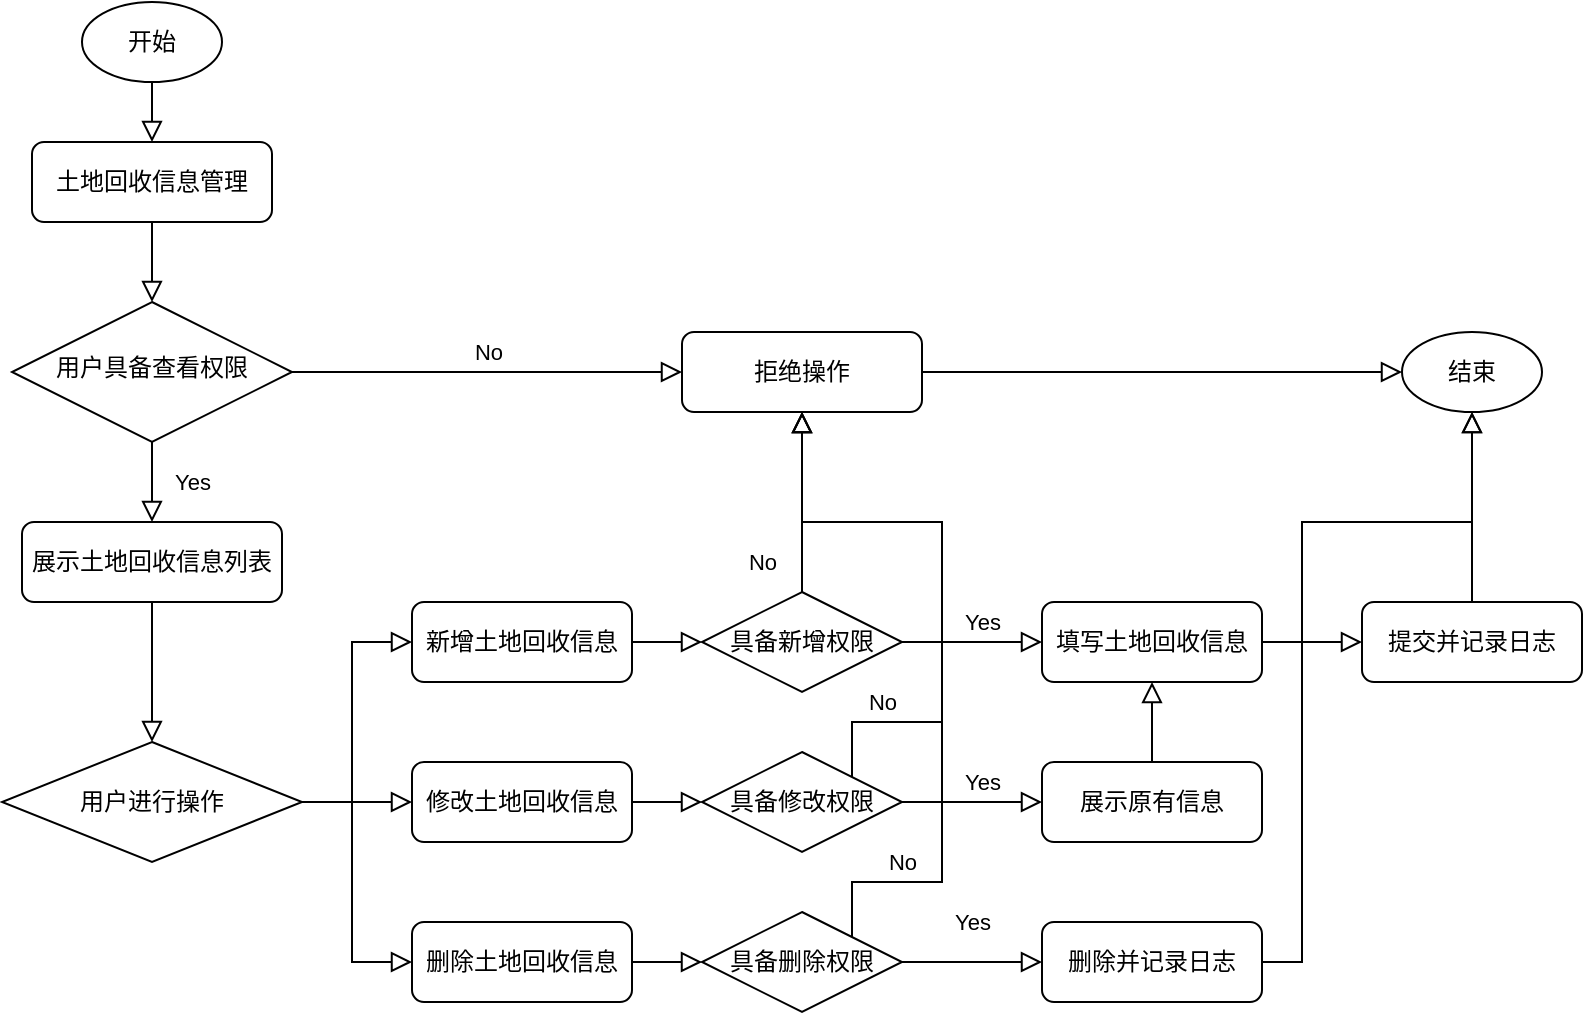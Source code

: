 <mxfile version="20.0.3" type="github" pages="2">
  <diagram id="C5RBs43oDa-KdzZeNtuy" name="Page-1">
    <mxGraphModel dx="782" dy="436" grid="1" gridSize="10" guides="1" tooltips="1" connect="1" arrows="1" fold="1" page="1" pageScale="1" pageWidth="827" pageHeight="1169" math="0" shadow="0">
      <root>
        <mxCell id="WIyWlLk6GJQsqaUBKTNV-0" />
        <mxCell id="WIyWlLk6GJQsqaUBKTNV-1" parent="WIyWlLk6GJQsqaUBKTNV-0" />
        <mxCell id="WIyWlLk6GJQsqaUBKTNV-2" value="" style="rounded=0;html=1;jettySize=auto;orthogonalLoop=1;fontSize=11;endArrow=block;endFill=0;endSize=8;strokeWidth=1;shadow=0;labelBackgroundColor=none;edgeStyle=orthogonalEdgeStyle;" parent="WIyWlLk6GJQsqaUBKTNV-1" source="WIyWlLk6GJQsqaUBKTNV-3" target="WIyWlLk6GJQsqaUBKTNV-6" edge="1">
          <mxGeometry relative="1" as="geometry" />
        </mxCell>
        <mxCell id="WIyWlLk6GJQsqaUBKTNV-3" value="土地回收信息管理" style="rounded=1;whiteSpace=wrap;html=1;fontSize=12;glass=0;strokeWidth=1;shadow=0;" parent="WIyWlLk6GJQsqaUBKTNV-1" vertex="1">
          <mxGeometry x="45" y="70" width="120" height="40" as="geometry" />
        </mxCell>
        <mxCell id="WIyWlLk6GJQsqaUBKTNV-4" value="Yes" style="rounded=0;html=1;jettySize=auto;orthogonalLoop=1;fontSize=11;endArrow=block;endFill=0;endSize=8;strokeWidth=1;shadow=0;labelBackgroundColor=none;edgeStyle=orthogonalEdgeStyle;entryX=0.5;entryY=0;entryDx=0;entryDy=0;" parent="WIyWlLk6GJQsqaUBKTNV-1" source="WIyWlLk6GJQsqaUBKTNV-6" target="WIyWlLk6GJQsqaUBKTNV-11" edge="1">
          <mxGeometry y="20" relative="1" as="geometry">
            <mxPoint as="offset" />
            <mxPoint x="105" y="270.0" as="targetPoint" />
          </mxGeometry>
        </mxCell>
        <mxCell id="WIyWlLk6GJQsqaUBKTNV-5" value="No" style="edgeStyle=orthogonalEdgeStyle;rounded=0;html=1;jettySize=auto;orthogonalLoop=1;fontSize=11;endArrow=block;endFill=0;endSize=8;strokeWidth=1;shadow=0;labelBackgroundColor=none;" parent="WIyWlLk6GJQsqaUBKTNV-1" source="WIyWlLk6GJQsqaUBKTNV-6" target="WIyWlLk6GJQsqaUBKTNV-7" edge="1">
          <mxGeometry y="10" relative="1" as="geometry">
            <mxPoint as="offset" />
          </mxGeometry>
        </mxCell>
        <mxCell id="WIyWlLk6GJQsqaUBKTNV-6" value="用户具备查看权限" style="rhombus;whiteSpace=wrap;html=1;shadow=0;fontFamily=Helvetica;fontSize=12;align=center;strokeWidth=1;spacing=6;spacingTop=-4;" parent="WIyWlLk6GJQsqaUBKTNV-1" vertex="1">
          <mxGeometry x="35" y="150" width="140" height="70" as="geometry" />
        </mxCell>
        <mxCell id="WIyWlLk6GJQsqaUBKTNV-7" value="拒绝操作" style="rounded=1;whiteSpace=wrap;html=1;fontSize=12;glass=0;strokeWidth=1;shadow=0;" parent="WIyWlLk6GJQsqaUBKTNV-1" vertex="1">
          <mxGeometry x="370" y="165" width="120" height="40" as="geometry" />
        </mxCell>
        <mxCell id="WIyWlLk6GJQsqaUBKTNV-11" value="展示土地回收信息列表" style="rounded=1;whiteSpace=wrap;html=1;fontSize=12;glass=0;strokeWidth=1;shadow=0;" parent="WIyWlLk6GJQsqaUBKTNV-1" vertex="1">
          <mxGeometry x="40" y="260" width="130" height="40" as="geometry" />
        </mxCell>
        <mxCell id="LCtXw3wCYbTiEyA-j1we-2" value="" style="rounded=0;html=1;jettySize=auto;orthogonalLoop=1;fontSize=11;endArrow=block;endFill=0;endSize=8;strokeWidth=1;shadow=0;labelBackgroundColor=none;edgeStyle=orthogonalEdgeStyle;exitX=0.5;exitY=1;exitDx=0;exitDy=0;" parent="WIyWlLk6GJQsqaUBKTNV-1" source="WIyWlLk6GJQsqaUBKTNV-11" target="LCtXw3wCYbTiEyA-j1we-3" edge="1">
          <mxGeometry relative="1" as="geometry">
            <mxPoint x="125" y="120" as="sourcePoint" />
            <mxPoint x="105" y="350" as="targetPoint" />
          </mxGeometry>
        </mxCell>
        <mxCell id="LCtXw3wCYbTiEyA-j1we-3" value="用户进行操作" style="rhombus;whiteSpace=wrap;html=1;" parent="WIyWlLk6GJQsqaUBKTNV-1" vertex="1">
          <mxGeometry x="30" y="370" width="150" height="60" as="geometry" />
        </mxCell>
        <mxCell id="LCtXw3wCYbTiEyA-j1we-4" value="新增土地回收信息" style="rounded=1;whiteSpace=wrap;html=1;" parent="WIyWlLk6GJQsqaUBKTNV-1" vertex="1">
          <mxGeometry x="235" y="300" width="110" height="40" as="geometry" />
        </mxCell>
        <mxCell id="LCtXw3wCYbTiEyA-j1we-6" value="修改土地回收信息" style="rounded=1;whiteSpace=wrap;html=1;" parent="WIyWlLk6GJQsqaUBKTNV-1" vertex="1">
          <mxGeometry x="235" y="380" width="110" height="40" as="geometry" />
        </mxCell>
        <mxCell id="LCtXw3wCYbTiEyA-j1we-7" value="删除土地回收信息" style="rounded=1;whiteSpace=wrap;html=1;" parent="WIyWlLk6GJQsqaUBKTNV-1" vertex="1">
          <mxGeometry x="235" y="460" width="110" height="40" as="geometry" />
        </mxCell>
        <mxCell id="LCtXw3wCYbTiEyA-j1we-9" value="" style="rounded=0;html=1;jettySize=auto;orthogonalLoop=1;fontSize=11;endArrow=block;endFill=0;endSize=8;strokeWidth=1;shadow=0;labelBackgroundColor=none;edgeStyle=orthogonalEdgeStyle;exitX=1;exitY=0.5;exitDx=0;exitDy=0;entryX=0;entryY=0.5;entryDx=0;entryDy=0;" parent="WIyWlLk6GJQsqaUBKTNV-1" source="LCtXw3wCYbTiEyA-j1we-3" target="LCtXw3wCYbTiEyA-j1we-4" edge="1">
          <mxGeometry relative="1" as="geometry">
            <mxPoint x="115" y="310.0" as="sourcePoint" />
            <mxPoint x="115" y="360.0" as="targetPoint" />
            <Array as="points">
              <mxPoint x="205" y="400" />
              <mxPoint x="205" y="320" />
            </Array>
          </mxGeometry>
        </mxCell>
        <mxCell id="LCtXw3wCYbTiEyA-j1we-10" value="" style="rounded=0;html=1;jettySize=auto;orthogonalLoop=1;fontSize=11;endArrow=block;endFill=0;endSize=8;strokeWidth=1;shadow=0;labelBackgroundColor=none;edgeStyle=orthogonalEdgeStyle;exitX=1;exitY=0.5;exitDx=0;exitDy=0;entryX=0;entryY=0.5;entryDx=0;entryDy=0;" parent="WIyWlLk6GJQsqaUBKTNV-1" source="LCtXw3wCYbTiEyA-j1we-3" target="LCtXw3wCYbTiEyA-j1we-6" edge="1">
          <mxGeometry relative="1" as="geometry">
            <mxPoint x="190" y="390.0" as="sourcePoint" />
            <mxPoint x="210" y="410" as="targetPoint" />
            <Array as="points">
              <mxPoint x="200" y="400" />
              <mxPoint x="200" y="400" />
            </Array>
          </mxGeometry>
        </mxCell>
        <mxCell id="LCtXw3wCYbTiEyA-j1we-11" value="" style="rounded=0;html=1;jettySize=auto;orthogonalLoop=1;fontSize=11;endArrow=block;endFill=0;endSize=8;strokeWidth=1;shadow=0;labelBackgroundColor=none;edgeStyle=orthogonalEdgeStyle;exitX=1;exitY=0.5;exitDx=0;exitDy=0;entryX=0;entryY=0.5;entryDx=0;entryDy=0;" parent="WIyWlLk6GJQsqaUBKTNV-1" source="LCtXw3wCYbTiEyA-j1we-3" target="LCtXw3wCYbTiEyA-j1we-7" edge="1">
          <mxGeometry relative="1" as="geometry">
            <mxPoint x="190" y="390.0" as="sourcePoint" />
            <mxPoint x="245" y="390.0" as="targetPoint" />
            <Array as="points">
              <mxPoint x="205" y="400" />
              <mxPoint x="205" y="480" />
            </Array>
          </mxGeometry>
        </mxCell>
        <mxCell id="LCtXw3wCYbTiEyA-j1we-13" value="具备新增权限" style="rhombus;whiteSpace=wrap;html=1;" parent="WIyWlLk6GJQsqaUBKTNV-1" vertex="1">
          <mxGeometry x="380" y="295" width="100" height="50" as="geometry" />
        </mxCell>
        <mxCell id="LCtXw3wCYbTiEyA-j1we-15" value="具备修改权限" style="rhombus;whiteSpace=wrap;html=1;" parent="WIyWlLk6GJQsqaUBKTNV-1" vertex="1">
          <mxGeometry x="380" y="375" width="100" height="50" as="geometry" />
        </mxCell>
        <mxCell id="LCtXw3wCYbTiEyA-j1we-16" value="具备删除权限" style="rhombus;whiteSpace=wrap;html=1;" parent="WIyWlLk6GJQsqaUBKTNV-1" vertex="1">
          <mxGeometry x="380" y="455" width="100" height="50" as="geometry" />
        </mxCell>
        <mxCell id="LCtXw3wCYbTiEyA-j1we-17" value="" style="rounded=0;html=1;jettySize=auto;orthogonalLoop=1;fontSize=11;endArrow=block;endFill=0;endSize=8;strokeWidth=1;shadow=0;labelBackgroundColor=none;edgeStyle=orthogonalEdgeStyle;exitX=1;exitY=0.5;exitDx=0;exitDy=0;entryX=0;entryY=0.5;entryDx=0;entryDy=0;" parent="WIyWlLk6GJQsqaUBKTNV-1" source="LCtXw3wCYbTiEyA-j1we-4" target="LCtXw3wCYbTiEyA-j1we-13" edge="1">
          <mxGeometry relative="1" as="geometry">
            <mxPoint x="190" y="390.0" as="sourcePoint" />
            <mxPoint x="245" y="390.0" as="targetPoint" />
            <Array as="points">
              <mxPoint x="355" y="320" />
              <mxPoint x="355" y="320" />
            </Array>
          </mxGeometry>
        </mxCell>
        <mxCell id="LCtXw3wCYbTiEyA-j1we-18" value="" style="rounded=0;html=1;jettySize=auto;orthogonalLoop=1;fontSize=11;endArrow=block;endFill=0;endSize=8;strokeWidth=1;shadow=0;labelBackgroundColor=none;edgeStyle=orthogonalEdgeStyle;exitX=1;exitY=0.5;exitDx=0;exitDy=0;" parent="WIyWlLk6GJQsqaUBKTNV-1" source="LCtXw3wCYbTiEyA-j1we-6" target="LCtXw3wCYbTiEyA-j1we-15" edge="1">
          <mxGeometry relative="1" as="geometry">
            <mxPoint x="355.0" y="330.0" as="sourcePoint" />
            <mxPoint x="375" y="380" as="targetPoint" />
            <Array as="points" />
          </mxGeometry>
        </mxCell>
        <mxCell id="LCtXw3wCYbTiEyA-j1we-19" value="" style="rounded=0;html=1;jettySize=auto;orthogonalLoop=1;fontSize=11;endArrow=block;endFill=0;endSize=8;strokeWidth=1;shadow=0;labelBackgroundColor=none;edgeStyle=orthogonalEdgeStyle;exitX=1;exitY=0.5;exitDx=0;exitDy=0;entryX=0;entryY=0.5;entryDx=0;entryDy=0;" parent="WIyWlLk6GJQsqaUBKTNV-1" source="LCtXw3wCYbTiEyA-j1we-7" target="LCtXw3wCYbTiEyA-j1we-16" edge="1">
          <mxGeometry relative="1" as="geometry">
            <mxPoint x="365.0" y="340.0" as="sourcePoint" />
            <mxPoint x="395.0" y="340.0" as="targetPoint" />
            <Array as="points">
              <mxPoint x="360" y="480" />
              <mxPoint x="360" y="480" />
            </Array>
          </mxGeometry>
        </mxCell>
        <mxCell id="LCtXw3wCYbTiEyA-j1we-22" value="展示原有信息" style="rounded=1;whiteSpace=wrap;html=1;" parent="WIyWlLk6GJQsqaUBKTNV-1" vertex="1">
          <mxGeometry x="550" y="380" width="110" height="40" as="geometry" />
        </mxCell>
        <mxCell id="LCtXw3wCYbTiEyA-j1we-23" value="Yes" style="rounded=0;html=1;jettySize=auto;orthogonalLoop=1;fontSize=11;endArrow=block;endFill=0;endSize=8;strokeWidth=1;shadow=0;labelBackgroundColor=none;edgeStyle=orthogonalEdgeStyle;entryX=0;entryY=0.5;entryDx=0;entryDy=0;exitX=1;exitY=0.5;exitDx=0;exitDy=0;" parent="WIyWlLk6GJQsqaUBKTNV-1" source="LCtXw3wCYbTiEyA-j1we-15" target="LCtXw3wCYbTiEyA-j1we-22" edge="1">
          <mxGeometry x="0.143" y="10" relative="1" as="geometry">
            <mxPoint as="offset" />
            <mxPoint x="115" y="230" as="sourcePoint" />
            <mxPoint x="115" y="270.0" as="targetPoint" />
          </mxGeometry>
        </mxCell>
        <mxCell id="LCtXw3wCYbTiEyA-j1we-24" value="删除并记录日志" style="rounded=1;whiteSpace=wrap;html=1;" parent="WIyWlLk6GJQsqaUBKTNV-1" vertex="1">
          <mxGeometry x="550" y="460" width="110" height="40" as="geometry" />
        </mxCell>
        <mxCell id="LCtXw3wCYbTiEyA-j1we-25" value="Yes" style="rounded=0;html=1;jettySize=auto;orthogonalLoop=1;fontSize=11;endArrow=block;endFill=0;endSize=8;strokeWidth=1;shadow=0;labelBackgroundColor=none;edgeStyle=orthogonalEdgeStyle;entryX=0;entryY=0.5;entryDx=0;entryDy=0;exitX=1;exitY=0.5;exitDx=0;exitDy=0;" parent="WIyWlLk6GJQsqaUBKTNV-1" source="LCtXw3wCYbTiEyA-j1we-16" target="LCtXw3wCYbTiEyA-j1we-24" edge="1">
          <mxGeometry y="20" relative="1" as="geometry">
            <mxPoint as="offset" />
            <mxPoint x="490.0" y="405.0" as="sourcePoint" />
            <mxPoint x="560.0" y="405.0" as="targetPoint" />
          </mxGeometry>
        </mxCell>
        <mxCell id="LCtXw3wCYbTiEyA-j1we-26" value="填写土地回收信息" style="rounded=1;whiteSpace=wrap;html=1;" parent="WIyWlLk6GJQsqaUBKTNV-1" vertex="1">
          <mxGeometry x="550" y="300" width="110" height="40" as="geometry" />
        </mxCell>
        <mxCell id="LCtXw3wCYbTiEyA-j1we-27" value="" style="rounded=0;html=1;jettySize=auto;orthogonalLoop=1;fontSize=11;endArrow=block;endFill=0;endSize=8;strokeWidth=1;shadow=0;labelBackgroundColor=none;edgeStyle=orthogonalEdgeStyle;exitX=0.5;exitY=0;exitDx=0;exitDy=0;entryX=0.5;entryY=1;entryDx=0;entryDy=0;" parent="WIyWlLk6GJQsqaUBKTNV-1" source="LCtXw3wCYbTiEyA-j1we-22" target="LCtXw3wCYbTiEyA-j1we-26" edge="1">
          <mxGeometry relative="1" as="geometry">
            <mxPoint x="355.0" y="330.0" as="sourcePoint" />
            <mxPoint x="740" y="400" as="targetPoint" />
            <Array as="points">
              <mxPoint x="605" y="370" />
              <mxPoint x="605" y="370" />
            </Array>
          </mxGeometry>
        </mxCell>
        <mxCell id="LCtXw3wCYbTiEyA-j1we-28" value="Yes" style="rounded=0;html=1;jettySize=auto;orthogonalLoop=1;fontSize=11;endArrow=block;endFill=0;endSize=8;strokeWidth=1;shadow=0;labelBackgroundColor=none;edgeStyle=orthogonalEdgeStyle;entryX=0;entryY=0.5;entryDx=0;entryDy=0;exitX=1;exitY=0.5;exitDx=0;exitDy=0;" parent="WIyWlLk6GJQsqaUBKTNV-1" source="LCtXw3wCYbTiEyA-j1we-13" target="LCtXw3wCYbTiEyA-j1we-26" edge="1">
          <mxGeometry x="0.143" y="10" relative="1" as="geometry">
            <mxPoint as="offset" />
            <mxPoint x="490.0" y="410.0" as="sourcePoint" />
            <mxPoint x="560.0" y="410.0" as="targetPoint" />
          </mxGeometry>
        </mxCell>
        <mxCell id="LCtXw3wCYbTiEyA-j1we-29" value="No" style="edgeStyle=orthogonalEdgeStyle;rounded=0;html=1;jettySize=auto;orthogonalLoop=1;fontSize=11;endArrow=block;endFill=0;endSize=8;strokeWidth=1;shadow=0;labelBackgroundColor=none;exitX=0.5;exitY=0;exitDx=0;exitDy=0;entryX=0.5;entryY=1;entryDx=0;entryDy=0;" parent="WIyWlLk6GJQsqaUBKTNV-1" source="LCtXw3wCYbTiEyA-j1we-13" target="WIyWlLk6GJQsqaUBKTNV-7" edge="1">
          <mxGeometry x="-0.667" y="20" relative="1" as="geometry">
            <mxPoint as="offset" />
            <mxPoint x="185" y="195" as="sourcePoint" />
            <mxPoint x="380.0" y="195" as="targetPoint" />
          </mxGeometry>
        </mxCell>
        <mxCell id="LCtXw3wCYbTiEyA-j1we-30" value="No" style="edgeStyle=orthogonalEdgeStyle;rounded=0;html=1;jettySize=auto;orthogonalLoop=1;fontSize=11;endArrow=block;endFill=0;endSize=8;strokeWidth=1;shadow=0;labelBackgroundColor=none;exitX=1;exitY=0;exitDx=0;exitDy=0;entryX=0.5;entryY=1;entryDx=0;entryDy=0;" parent="WIyWlLk6GJQsqaUBKTNV-1" source="LCtXw3wCYbTiEyA-j1we-15" target="WIyWlLk6GJQsqaUBKTNV-7" edge="1">
          <mxGeometry x="-0.714" y="10" relative="1" as="geometry">
            <mxPoint as="offset" />
            <mxPoint x="440.0" y="305.0" as="sourcePoint" />
            <mxPoint x="440.0" y="215" as="targetPoint" />
            <Array as="points">
              <mxPoint x="455" y="360" />
              <mxPoint x="500" y="360" />
              <mxPoint x="500" y="260" />
              <mxPoint x="430" y="260" />
            </Array>
          </mxGeometry>
        </mxCell>
        <mxCell id="LCtXw3wCYbTiEyA-j1we-31" value="No" style="edgeStyle=orthogonalEdgeStyle;rounded=0;html=1;jettySize=auto;orthogonalLoop=1;fontSize=11;endArrow=block;endFill=0;endSize=8;strokeWidth=1;shadow=0;labelBackgroundColor=none;exitX=1;exitY=0;exitDx=0;exitDy=0;entryX=0.5;entryY=1;entryDx=0;entryDy=0;" parent="WIyWlLk6GJQsqaUBKTNV-1" source="LCtXw3wCYbTiEyA-j1we-16" target="WIyWlLk6GJQsqaUBKTNV-7" edge="1">
          <mxGeometry x="-0.722" y="10" relative="1" as="geometry">
            <mxPoint as="offset" />
            <mxPoint x="185" y="195" as="sourcePoint" />
            <mxPoint x="380.0" y="195" as="targetPoint" />
            <Array as="points">
              <mxPoint x="455" y="440" />
              <mxPoint x="500" y="440" />
              <mxPoint x="500" y="260" />
              <mxPoint x="430" y="260" />
            </Array>
          </mxGeometry>
        </mxCell>
        <mxCell id="LCtXw3wCYbTiEyA-j1we-32" value="" style="rounded=0;html=1;jettySize=auto;orthogonalLoop=1;fontSize=11;endArrow=block;endFill=0;endSize=8;strokeWidth=1;shadow=0;labelBackgroundColor=none;edgeStyle=orthogonalEdgeStyle;exitX=1;exitY=0.5;exitDx=0;exitDy=0;entryX=0;entryY=0.5;entryDx=0;entryDy=0;" parent="WIyWlLk6GJQsqaUBKTNV-1" source="LCtXw3wCYbTiEyA-j1we-26" target="LCtXw3wCYbTiEyA-j1we-33" edge="1">
          <mxGeometry relative="1" as="geometry">
            <mxPoint x="115" y="110" as="sourcePoint" />
            <mxPoint x="810" y="380" as="targetPoint" />
          </mxGeometry>
        </mxCell>
        <mxCell id="LCtXw3wCYbTiEyA-j1we-33" value="提交并记录日志" style="rounded=1;whiteSpace=wrap;html=1;" parent="WIyWlLk6GJQsqaUBKTNV-1" vertex="1">
          <mxGeometry x="710" y="300" width="110" height="40" as="geometry" />
        </mxCell>
        <mxCell id="LCtXw3wCYbTiEyA-j1we-35" value="开始" style="ellipse;whiteSpace=wrap;html=1;" parent="WIyWlLk6GJQsqaUBKTNV-1" vertex="1">
          <mxGeometry x="70" width="70" height="40" as="geometry" />
        </mxCell>
        <mxCell id="LCtXw3wCYbTiEyA-j1we-36" value="结束" style="ellipse;whiteSpace=wrap;html=1;" parent="WIyWlLk6GJQsqaUBKTNV-1" vertex="1">
          <mxGeometry x="730" y="165" width="70" height="40" as="geometry" />
        </mxCell>
        <mxCell id="LCtXw3wCYbTiEyA-j1we-37" value="" style="rounded=0;html=1;jettySize=auto;orthogonalLoop=1;fontSize=11;endArrow=block;endFill=0;endSize=8;strokeWidth=1;shadow=0;labelBackgroundColor=none;edgeStyle=orthogonalEdgeStyle;exitX=0.5;exitY=1;exitDx=0;exitDy=0;entryX=0.5;entryY=0;entryDx=0;entryDy=0;" parent="WIyWlLk6GJQsqaUBKTNV-1" source="LCtXw3wCYbTiEyA-j1we-35" target="WIyWlLk6GJQsqaUBKTNV-3" edge="1">
          <mxGeometry relative="1" as="geometry">
            <mxPoint x="115" y="110" as="sourcePoint" />
            <mxPoint x="115" y="160" as="targetPoint" />
          </mxGeometry>
        </mxCell>
        <mxCell id="LCtXw3wCYbTiEyA-j1we-38" value="" style="rounded=0;html=1;jettySize=auto;orthogonalLoop=1;fontSize=11;endArrow=block;endFill=0;endSize=8;strokeWidth=1;shadow=0;labelBackgroundColor=none;edgeStyle=orthogonalEdgeStyle;exitX=1;exitY=0.5;exitDx=0;exitDy=0;entryX=0;entryY=0.5;entryDx=0;entryDy=0;" parent="WIyWlLk6GJQsqaUBKTNV-1" source="WIyWlLk6GJQsqaUBKTNV-7" target="LCtXw3wCYbTiEyA-j1we-36" edge="1">
          <mxGeometry relative="1" as="geometry">
            <mxPoint x="125" y="120" as="sourcePoint" />
            <mxPoint x="125" y="170" as="targetPoint" />
          </mxGeometry>
        </mxCell>
        <mxCell id="LCtXw3wCYbTiEyA-j1we-39" value="" style="rounded=0;html=1;jettySize=auto;orthogonalLoop=1;fontSize=11;endArrow=block;endFill=0;endSize=8;strokeWidth=1;shadow=0;labelBackgroundColor=none;edgeStyle=orthogonalEdgeStyle;exitX=0.5;exitY=0;exitDx=0;exitDy=0;entryX=0.5;entryY=1;entryDx=0;entryDy=0;" parent="WIyWlLk6GJQsqaUBKTNV-1" source="LCtXw3wCYbTiEyA-j1we-33" target="LCtXw3wCYbTiEyA-j1we-36" edge="1">
          <mxGeometry relative="1" as="geometry">
            <mxPoint x="670.0" y="330.0" as="sourcePoint" />
            <mxPoint x="720.0" y="330.0" as="targetPoint" />
          </mxGeometry>
        </mxCell>
        <mxCell id="LCtXw3wCYbTiEyA-j1we-40" value="" style="rounded=0;html=1;jettySize=auto;orthogonalLoop=1;fontSize=11;endArrow=block;endFill=0;endSize=8;strokeWidth=1;shadow=0;labelBackgroundColor=none;edgeStyle=orthogonalEdgeStyle;exitX=1;exitY=0.5;exitDx=0;exitDy=0;entryX=0.5;entryY=1;entryDx=0;entryDy=0;" parent="WIyWlLk6GJQsqaUBKTNV-1" source="LCtXw3wCYbTiEyA-j1we-24" target="LCtXw3wCYbTiEyA-j1we-36" edge="1">
          <mxGeometry relative="1" as="geometry">
            <mxPoint x="680.0" y="340.0" as="sourcePoint" />
            <mxPoint x="770" y="210" as="targetPoint" />
            <Array as="points">
              <mxPoint x="680" y="480" />
              <mxPoint x="680" y="260" />
              <mxPoint x="765" y="260" />
            </Array>
          </mxGeometry>
        </mxCell>
      </root>
    </mxGraphModel>
  </diagram>
  <diagram id="-byfW01rEhqCDcMgNEz4" name="Page-2">
    <mxGraphModel dx="782" dy="380" grid="1" gridSize="10" guides="1" tooltips="1" connect="1" arrows="1" fold="1" page="1" pageScale="1" pageWidth="827" pageHeight="1169" math="0" shadow="0">
      <root>
        <mxCell id="0" />
        <mxCell id="1" parent="0" />
        <mxCell id="aEKwAZtk2zb0L5Yq_iMu-10" value="表示层" style="swimlane;" vertex="1" parent="1">
          <mxGeometry x="280" y="10" width="300" height="80" as="geometry" />
        </mxCell>
        <mxCell id="aEKwAZtk2zb0L5Yq_iMu-12" value="HTML, CSS, JavaScript, ThymeLeaf" style="text;html=1;align=center;verticalAlign=middle;resizable=0;points=[];autosize=1;strokeColor=none;fillColor=none;" vertex="1" parent="aEKwAZtk2zb0L5Yq_iMu-10">
          <mxGeometry x="40" y="40" width="220" height="30" as="geometry" />
        </mxCell>
        <mxCell id="aEKwAZtk2zb0L5Yq_iMu-13" value="控制层" style="swimlane;" vertex="1" parent="1">
          <mxGeometry x="280" y="120" width="180" height="80" as="geometry">
            <mxRectangle x="280" y="120" width="80" height="30" as="alternateBounds" />
          </mxGeometry>
        </mxCell>
        <mxCell id="aEKwAZtk2zb0L5Yq_iMu-14" value="Controller" style="text;html=1;align=center;verticalAlign=middle;resizable=0;points=[];autosize=1;strokeColor=none;fillColor=none;" vertex="1" parent="aEKwAZtk2zb0L5Yq_iMu-13">
          <mxGeometry x="50" y="40" width="80" height="30" as="geometry" />
        </mxCell>
        <mxCell id="aEKwAZtk2zb0L5Yq_iMu-15" value="业务逻辑层" style="swimlane;" vertex="1" parent="1">
          <mxGeometry x="280" y="230" width="180" height="80" as="geometry" />
        </mxCell>
        <mxCell id="aEKwAZtk2zb0L5Yq_iMu-16" value="Service" style="text;html=1;align=center;verticalAlign=middle;resizable=0;points=[];autosize=1;strokeColor=none;fillColor=none;" vertex="1" parent="aEKwAZtk2zb0L5Yq_iMu-15">
          <mxGeometry x="60" y="40" width="60" height="30" as="geometry" />
        </mxCell>
        <mxCell id="aEKwAZtk2zb0L5Yq_iMu-17" value="持久化层" style="swimlane;" vertex="1" parent="1">
          <mxGeometry x="280" y="340" width="180" height="80" as="geometry" />
        </mxCell>
        <mxCell id="aEKwAZtk2zb0L5Yq_iMu-18" value="DAO, DB" style="text;html=1;align=center;verticalAlign=middle;resizable=0;points=[];autosize=1;strokeColor=none;fillColor=none;" vertex="1" parent="aEKwAZtk2zb0L5Yq_iMu-17">
          <mxGeometry x="55" y="40" width="70" height="30" as="geometry" />
        </mxCell>
        <mxCell id="aEKwAZtk2zb0L5Yq_iMu-19" value="公共基础" style="swimlane;" vertex="1" parent="1">
          <mxGeometry x="490" y="120" width="90" height="300" as="geometry" />
        </mxCell>
        <mxCell id="aEKwAZtk2zb0L5Yq_iMu-21" value="D-BaaS平台" style="text;html=1;strokeColor=none;fillColor=none;align=center;verticalAlign=middle;whiteSpace=wrap;rounded=0;" vertex="1" parent="aEKwAZtk2zb0L5Yq_iMu-19">
          <mxGeometry x="7.5" y="50" width="75" height="30" as="geometry" />
        </mxCell>
        <mxCell id="aEKwAZtk2zb0L5Yq_iMu-22" value="&lt;div data-docx-has-block-data=&quot;false&quot; data-page-id=&quot;doxcnXTw12kDMMco2AEQaZOEjWh&quot;&gt;&lt;div class=&quot;old-record-id-doxcnaWSK2wu8Mky4MXtQYUJPQh&quot;&gt;Ethereum&lt;/div&gt;&lt;/div&gt;" style="text;html=1;strokeColor=none;fillColor=none;align=center;verticalAlign=middle;whiteSpace=wrap;rounded=0;" vertex="1" parent="aEKwAZtk2zb0L5Yq_iMu-19">
          <mxGeometry x="15" y="110" width="60" height="30" as="geometry" />
        </mxCell>
        <mxCell id="aEKwAZtk2zb0L5Yq_iMu-23" value="DApp" style="text;html=1;strokeColor=none;fillColor=none;align=center;verticalAlign=middle;whiteSpace=wrap;rounded=0;" vertex="1" parent="aEKwAZtk2zb0L5Yq_iMu-19">
          <mxGeometry x="15" y="180" width="60" height="30" as="geometry" />
        </mxCell>
        <mxCell id="aEKwAZtk2zb0L5Yq_iMu-24" value="" style="shape=flexArrow;endArrow=classic;html=1;rounded=0;exitX=0.25;exitY=1;exitDx=0;exitDy=0;entryX=0.417;entryY=0;entryDx=0;entryDy=0;entryPerimeter=0;" edge="1" parent="1" source="aEKwAZtk2zb0L5Yq_iMu-10" target="aEKwAZtk2zb0L5Yq_iMu-13">
          <mxGeometry width="50" height="50" relative="1" as="geometry">
            <mxPoint x="380" y="160" as="sourcePoint" />
            <mxPoint x="430" y="110" as="targetPoint" />
          </mxGeometry>
        </mxCell>
        <mxCell id="aEKwAZtk2zb0L5Yq_iMu-27" value="" style="shape=flexArrow;endArrow=classic;html=1;rounded=0;" edge="1" parent="1">
          <mxGeometry width="50" height="50" relative="1" as="geometry">
            <mxPoint x="360" y="200" as="sourcePoint" />
            <mxPoint x="360" y="230" as="targetPoint" />
          </mxGeometry>
        </mxCell>
        <mxCell id="aEKwAZtk2zb0L5Yq_iMu-29" value="" style="shape=flexArrow;endArrow=classic;html=1;rounded=0;" edge="1" parent="1">
          <mxGeometry width="50" height="50" relative="1" as="geometry">
            <mxPoint x="360" y="310" as="sourcePoint" />
            <mxPoint x="360" y="340" as="targetPoint" />
          </mxGeometry>
        </mxCell>
        <mxCell id="aEKwAZtk2zb0L5Yq_iMu-33" value="&lt;span style=&quot;background-color: initial;&quot;&gt;Client&lt;/span&gt;" style="verticalAlign=top;align=center;spacingTop=8;spacingLeft=2;spacingRight=12;shape=cube;size=10;direction=south;fontStyle=4;html=1;" vertex="1" parent="1">
          <mxGeometry x="207" y="530" width="100" height="60" as="geometry" />
        </mxCell>
        <mxCell id="aEKwAZtk2zb0L5Yq_iMu-34" value="基于D-BaaS电商平台部署" style="shape=umlFrame;whiteSpace=wrap;html=1;width=160;height=30;" vertex="1" parent="1">
          <mxGeometry x="187" y="460" width="393" height="270" as="geometry" />
        </mxCell>
        <mxCell id="aEKwAZtk2zb0L5Yq_iMu-35" value="&lt;span style=&quot;background-color: initial;&quot;&gt;Web Server&lt;/span&gt;" style="verticalAlign=top;align=center;spacingTop=8;spacingLeft=2;spacingRight=12;shape=cube;size=10;direction=south;fontStyle=4;html=1;" vertex="1" parent="1">
          <mxGeometry x="377" y="520" width="100" height="60" as="geometry" />
        </mxCell>
        <mxCell id="aEKwAZtk2zb0L5Yq_iMu-36" value="&lt;span style=&quot;background-color: initial;&quot;&gt;Database &lt;br&gt;Server&lt;/span&gt;" style="verticalAlign=top;align=center;spacingTop=8;spacingLeft=2;spacingRight=12;shape=cube;size=10;direction=south;fontStyle=4;html=1;" vertex="1" parent="1">
          <mxGeometry x="287" y="630" width="100" height="60" as="geometry" />
        </mxCell>
        <mxCell id="aEKwAZtk2zb0L5Yq_iMu-37" value="D-BaaS&lt;br&gt;Platform" style="verticalAlign=top;align=center;spacingTop=8;spacingLeft=2;spacingRight=12;shape=cube;size=10;direction=south;fontStyle=4;html=1;" vertex="1" parent="1">
          <mxGeometry x="457" y="630" width="100" height="60" as="geometry" />
        </mxCell>
        <mxCell id="aEKwAZtk2zb0L5Yq_iMu-39" value="http" style="endArrow=none;html=1;rounded=0;entryX=0;entryY=0;entryDx=25;entryDy=0;entryPerimeter=0;exitX=0;exitY=0;exitDx=35;exitDy=100;exitPerimeter=0;" edge="1" parent="1" source="aEKwAZtk2zb0L5Yq_iMu-35" target="aEKwAZtk2zb0L5Yq_iMu-33">
          <mxGeometry width="50" height="50" relative="1" as="geometry">
            <mxPoint x="307" y="620" as="sourcePoint" />
            <mxPoint x="67" y="650" as="targetPoint" />
          </mxGeometry>
        </mxCell>
        <mxCell id="aEKwAZtk2zb0L5Yq_iMu-40" value="ado" style="endArrow=none;html=1;rounded=0;entryX=1;entryY=1;entryDx=0;entryDy=0;entryPerimeter=0;exitX=0;exitY=0;exitDx=0;exitDy=45;exitPerimeter=0;" edge="1" parent="1" source="aEKwAZtk2zb0L5Yq_iMu-36" target="aEKwAZtk2zb0L5Yq_iMu-35">
          <mxGeometry width="50" height="50" relative="1" as="geometry">
            <mxPoint x="307" y="620" as="sourcePoint" />
            <mxPoint x="357" y="570" as="targetPoint" />
          </mxGeometry>
        </mxCell>
        <mxCell id="aEKwAZtk2zb0L5Yq_iMu-41" value="http" style="endArrow=none;html=1;rounded=0;entryX=0;entryY=0;entryDx=60;entryDy=10;entryPerimeter=0;exitX=0;exitY=0;exitDx=0;exitDy=45;exitPerimeter=0;" edge="1" parent="1" source="aEKwAZtk2zb0L5Yq_iMu-37" target="aEKwAZtk2zb0L5Yq_iMu-35">
          <mxGeometry width="50" height="50" relative="1" as="geometry">
            <mxPoint x="447" y="630" as="sourcePoint" />
            <mxPoint x="497" y="580" as="targetPoint" />
          </mxGeometry>
        </mxCell>
        <mxCell id="aEKwAZtk2zb0L5Yq_iMu-42" value="ThymeLeaf&lt;br&gt;界面模板" style="rounded=0;whiteSpace=wrap;html=1;" vertex="1" parent="1">
          <mxGeometry x="110" y="830" width="96" height="50" as="geometry" />
        </mxCell>
        <mxCell id="aEKwAZtk2zb0L5Yq_iMu-43" value="Springboot服务端" style="rounded=0;whiteSpace=wrap;html=1;" vertex="1" parent="1">
          <mxGeometry x="260" y="830" width="103" height="50" as="geometry" />
        </mxCell>
        <mxCell id="aEKwAZtk2zb0L5Yq_iMu-44" value="" style="endArrow=none;html=1;rounded=0;entryX=0;entryY=0.5;entryDx=0;entryDy=0;exitX=1;exitY=0.5;exitDx=0;exitDy=0;" edge="1" parent="1" source="aEKwAZtk2zb0L5Yq_iMu-42" target="aEKwAZtk2zb0L5Yq_iMu-43">
          <mxGeometry width="50" height="50" relative="1" as="geometry">
            <mxPoint x="240" y="960" as="sourcePoint" />
            <mxPoint x="290" y="910" as="targetPoint" />
          </mxGeometry>
        </mxCell>
        <mxCell id="aEKwAZtk2zb0L5Yq_iMu-45" value="D-BaaS&lt;br&gt;连接控件" style="rounded=0;whiteSpace=wrap;html=1;" vertex="1" parent="1">
          <mxGeometry x="364" y="990" width="100" height="50" as="geometry" />
        </mxCell>
        <mxCell id="aEKwAZtk2zb0L5Yq_iMu-46" value="MyBatis连接组件" style="rounded=0;whiteSpace=wrap;html=1;" vertex="1" parent="1">
          <mxGeometry x="230" y="990" width="100" height="50" as="geometry" />
        </mxCell>
        <mxCell id="aEKwAZtk2zb0L5Yq_iMu-47" value="" style="endArrow=classic;html=1;rounded=0;exitX=0.5;exitY=0;exitDx=0;exitDy=0;entryX=0.5;entryY=1;entryDx=0;entryDy=0;" edge="1" parent="1" source="aEKwAZtk2zb0L5Yq_iMu-46" target="aEKwAZtk2zb0L5Yq_iMu-43">
          <mxGeometry width="50" height="50" relative="1" as="geometry">
            <mxPoint x="220" y="970" as="sourcePoint" />
            <mxPoint x="270" y="920" as="targetPoint" />
          </mxGeometry>
        </mxCell>
        <mxCell id="aEKwAZtk2zb0L5Yq_iMu-48" value="" style="endArrow=classic;html=1;rounded=0;exitX=0.5;exitY=0;exitDx=0;exitDy=0;entryX=0.75;entryY=1;entryDx=0;entryDy=0;" edge="1" parent="1" source="aEKwAZtk2zb0L5Yq_iMu-45" target="aEKwAZtk2zb0L5Yq_iMu-43">
          <mxGeometry width="50" height="50" relative="1" as="geometry">
            <mxPoint x="320" y="980" as="sourcePoint" />
            <mxPoint x="370" y="930" as="targetPoint" />
          </mxGeometry>
        </mxCell>
        <mxCell id="aEKwAZtk2zb0L5Yq_iMu-49" value="业务组件" style="rounded=0;whiteSpace=wrap;html=1;" vertex="1" parent="1">
          <mxGeometry x="120" y="930" width="100" height="50" as="geometry" />
        </mxCell>
        <mxCell id="aEKwAZtk2zb0L5Yq_iMu-50" value="" style="endArrow=classic;html=1;rounded=0;entryX=0.25;entryY=1;entryDx=0;entryDy=0;exitX=1;exitY=0;exitDx=0;exitDy=0;" edge="1" parent="1" source="aEKwAZtk2zb0L5Yq_iMu-49" target="aEKwAZtk2zb0L5Yq_iMu-43">
          <mxGeometry width="50" height="50" relative="1" as="geometry">
            <mxPoint x="270" y="970" as="sourcePoint" />
            <mxPoint x="320" y="920" as="targetPoint" />
          </mxGeometry>
        </mxCell>
        <mxCell id="aEKwAZtk2zb0L5Yq_iMu-51" value="D-BaaS平台" style="rounded=0;whiteSpace=wrap;html=1;" vertex="1" parent="1">
          <mxGeometry x="420" y="830" width="96" height="50" as="geometry" />
        </mxCell>
        <mxCell id="aEKwAZtk2zb0L5Yq_iMu-52" value="" style="endArrow=none;html=1;rounded=0;exitX=1;exitY=0.5;exitDx=0;exitDy=0;entryX=0;entryY=0.5;entryDx=0;entryDy=0;" edge="1" parent="1" source="aEKwAZtk2zb0L5Yq_iMu-43" target="aEKwAZtk2zb0L5Yq_iMu-51">
          <mxGeometry width="50" height="50" relative="1" as="geometry">
            <mxPoint x="380" y="940" as="sourcePoint" />
            <mxPoint x="430" y="890" as="targetPoint" />
          </mxGeometry>
        </mxCell>
        <mxCell id="aEKwAZtk2zb0L5Yq_iMu-54" value="前端" style="swimlane;" vertex="1" parent="1">
          <mxGeometry x="880" y="10" width="250" height="80" as="geometry" />
        </mxCell>
        <mxCell id="aEKwAZtk2zb0L5Yq_iMu-55" value="HTML, CSS, JavaScript, ThymeLeaf" style="text;html=1;align=center;verticalAlign=middle;resizable=0;points=[];autosize=1;strokeColor=none;fillColor=none;" vertex="1" parent="aEKwAZtk2zb0L5Yq_iMu-54">
          <mxGeometry x="15" y="40" width="220" height="30" as="geometry" />
        </mxCell>
        <mxCell id="aEKwAZtk2zb0L5Yq_iMu-56" value="应用层" style="swimlane;" vertex="1" parent="1">
          <mxGeometry x="880" y="150" width="250" height="100" as="geometry">
            <mxRectangle x="280" y="120" width="80" height="30" as="alternateBounds" />
          </mxGeometry>
        </mxCell>
        <mxCell id="aEKwAZtk2zb0L5Yq_iMu-57" value="Springboot, D-BaaS连接控件, &lt;br&gt;&lt;br&gt;Thymeleaf交互控件" style="text;html=1;align=center;verticalAlign=middle;resizable=0;points=[];autosize=1;strokeColor=none;fillColor=none;" vertex="1" parent="aEKwAZtk2zb0L5Yq_iMu-56">
          <mxGeometry x="35" y="30" width="180" height="60" as="geometry" />
        </mxCell>
        <mxCell id="aEKwAZtk2zb0L5Yq_iMu-60" value="持久化层" style="swimlane;" vertex="1" parent="1">
          <mxGeometry x="915" y="310" width="180" height="80" as="geometry" />
        </mxCell>
        <mxCell id="aEKwAZtk2zb0L5Yq_iMu-61" value="MySQL, Mybatis" style="text;html=1;align=center;verticalAlign=middle;resizable=0;points=[];autosize=1;strokeColor=none;fillColor=none;" vertex="1" parent="aEKwAZtk2zb0L5Yq_iMu-60">
          <mxGeometry x="35" y="40" width="110" height="30" as="geometry" />
        </mxCell>
        <mxCell id="aEKwAZtk2zb0L5Yq_iMu-66" value="" style="shape=flexArrow;endArrow=classic;html=1;rounded=0;entryX=0.5;entryY=0;entryDx=0;entryDy=0;exitX=0.5;exitY=1;exitDx=0;exitDy=0;" edge="1" parent="1" source="aEKwAZtk2zb0L5Yq_iMu-54" target="aEKwAZtk2zb0L5Yq_iMu-56">
          <mxGeometry width="50" height="50" relative="1" as="geometry">
            <mxPoint x="970" y="90" as="sourcePoint" />
            <mxPoint x="1040" y="110" as="targetPoint" />
          </mxGeometry>
        </mxCell>
        <mxCell id="aEKwAZtk2zb0L5Yq_iMu-69" value="Nginx" style="edgeLabel;html=1;align=center;verticalAlign=middle;resizable=0;points=[];" vertex="1" connectable="0" parent="aEKwAZtk2zb0L5Yq_iMu-66">
          <mxGeometry x="-0.378" y="-2" relative="1" as="geometry">
            <mxPoint as="offset" />
          </mxGeometry>
        </mxCell>
        <mxCell id="aEKwAZtk2zb0L5Yq_iMu-71" value="" style="shape=flexArrow;endArrow=classic;html=1;rounded=0;entryX=0.5;entryY=0;entryDx=0;entryDy=0;exitX=0.5;exitY=1;exitDx=0;exitDy=0;" edge="1" parent="1">
          <mxGeometry width="50" height="50" relative="1" as="geometry">
            <mxPoint x="1004.5" y="250" as="sourcePoint" />
            <mxPoint x="1004.5" y="310" as="targetPoint" />
          </mxGeometry>
        </mxCell>
        <mxCell id="aEKwAZtk2zb0L5Yq_iMu-74" value="Druid" style="edgeLabel;html=1;align=center;verticalAlign=middle;resizable=0;points=[];" vertex="1" connectable="0" parent="aEKwAZtk2zb0L5Yq_iMu-71">
          <mxGeometry x="-0.467" y="-4" relative="1" as="geometry">
            <mxPoint as="offset" />
          </mxGeometry>
        </mxCell>
        <mxCell id="aEKwAZtk2zb0L5Yq_iMu-75" value="D-BaaS平台" style="swimlane;" vertex="1" parent="1">
          <mxGeometry x="1200" y="160" width="180" height="80" as="geometry" />
        </mxCell>
        <mxCell id="aEKwAZtk2zb0L5Yq_iMu-76" value="&lt;div data-docx-has-block-data=&quot;false&quot; data-page-id=&quot;doxcnXTw12kDMMco2AEQaZOEjWh&quot;&gt;&lt;div class=&quot;old-record-id-doxcnaWSK2wu8Mky4MXtQYUJPQh&quot;&gt;Ethereum, Solidity&lt;/div&gt;&lt;/div&gt;" style="text;html=1;align=center;verticalAlign=middle;resizable=0;points=[];autosize=1;strokeColor=none;fillColor=none;" vertex="1" parent="aEKwAZtk2zb0L5Yq_iMu-75">
          <mxGeometry x="30" y="40" width="120" height="30" as="geometry" />
        </mxCell>
        <mxCell id="aEKwAZtk2zb0L5Yq_iMu-78" value="" style="shape=flexArrow;endArrow=classic;html=1;rounded=0;entryX=1;entryY=0.5;entryDx=0;entryDy=0;exitX=0;exitY=0.5;exitDx=0;exitDy=0;" edge="1" parent="1" source="aEKwAZtk2zb0L5Yq_iMu-75" target="aEKwAZtk2zb0L5Yq_iMu-56">
          <mxGeometry width="50" height="50" relative="1" as="geometry">
            <mxPoint x="1170" y="280" as="sourcePoint" />
            <mxPoint x="1170" y="340" as="targetPoint" />
          </mxGeometry>
        </mxCell>
      </root>
    </mxGraphModel>
  </diagram>
</mxfile>
